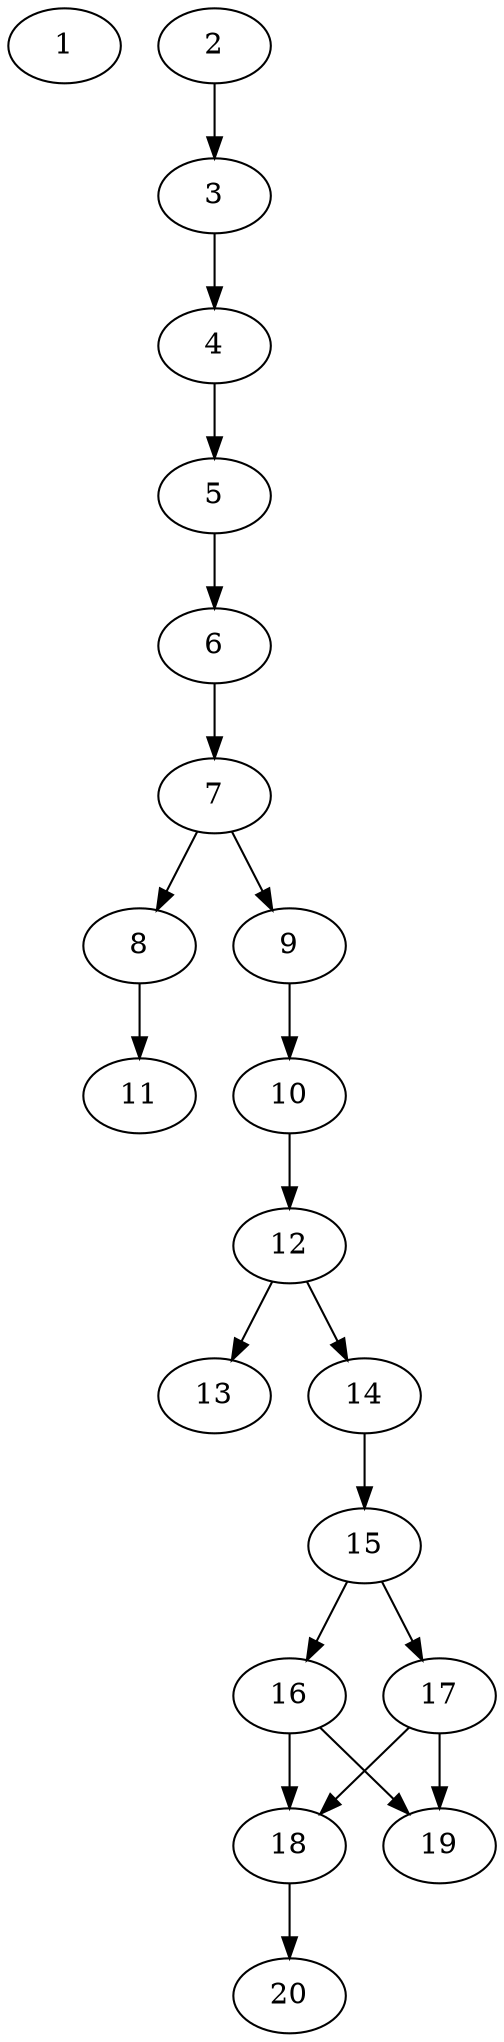// DAG automatically generated by daggen at Thu Oct  3 13:58:42 2019
// ./daggen --dot -n 20 --ccr 0.5 --fat 0.3 --regular 0.5 --density 0.7 --mindata 5242880 --maxdata 52428800 
digraph G {
  1 [size="67981312", alpha="0.20", expect_size="33990656"] 
  2 [size="21477376", alpha="0.16", expect_size="10738688"] 
  2 -> 3 [size ="10738688"]
  3 [size="77639680", alpha="0.06", expect_size="38819840"] 
  3 -> 4 [size ="38819840"]
  4 [size="88500224", alpha="0.00", expect_size="44250112"] 
  4 -> 5 [size ="44250112"]
  5 [size="76263424", alpha="0.12", expect_size="38131712"] 
  5 -> 6 [size ="38131712"]
  6 [size="99840000", alpha="0.03", expect_size="49920000"] 
  6 -> 7 [size ="49920000"]
  7 [size="13479936", alpha="0.08", expect_size="6739968"] 
  7 -> 8 [size ="6739968"]
  7 -> 9 [size ="6739968"]
  8 [size="24463360", alpha="0.03", expect_size="12231680"] 
  8 -> 11 [size ="12231680"]
  9 [size="13709312", alpha="0.14", expect_size="6854656"] 
  9 -> 10 [size ="6854656"]
  10 [size="28344320", alpha="0.14", expect_size="14172160"] 
  10 -> 12 [size ="14172160"]
  11 [size="75315200", alpha="0.07", expect_size="37657600"] 
  12 [size="73865216", alpha="0.01", expect_size="36932608"] 
  12 -> 13 [size ="36932608"]
  12 -> 14 [size ="36932608"]
  13 [size="55656448", alpha="0.18", expect_size="27828224"] 
  14 [size="81917952", alpha="0.04", expect_size="40958976"] 
  14 -> 15 [size ="40958976"]
  15 [size="82055168", alpha="0.03", expect_size="41027584"] 
  15 -> 16 [size ="41027584"]
  15 -> 17 [size ="41027584"]
  16 [size="44107776", alpha="0.19", expect_size="22053888"] 
  16 -> 18 [size ="22053888"]
  16 -> 19 [size ="22053888"]
  17 [size="60223488", alpha="0.18", expect_size="30111744"] 
  17 -> 18 [size ="30111744"]
  17 -> 19 [size ="30111744"]
  18 [size="99854336", alpha="0.01", expect_size="49927168"] 
  18 -> 20 [size ="49927168"]
  19 [size="19341312", alpha="0.09", expect_size="9670656"] 
  20 [size="87230464", alpha="0.11", expect_size="43615232"] 
}
